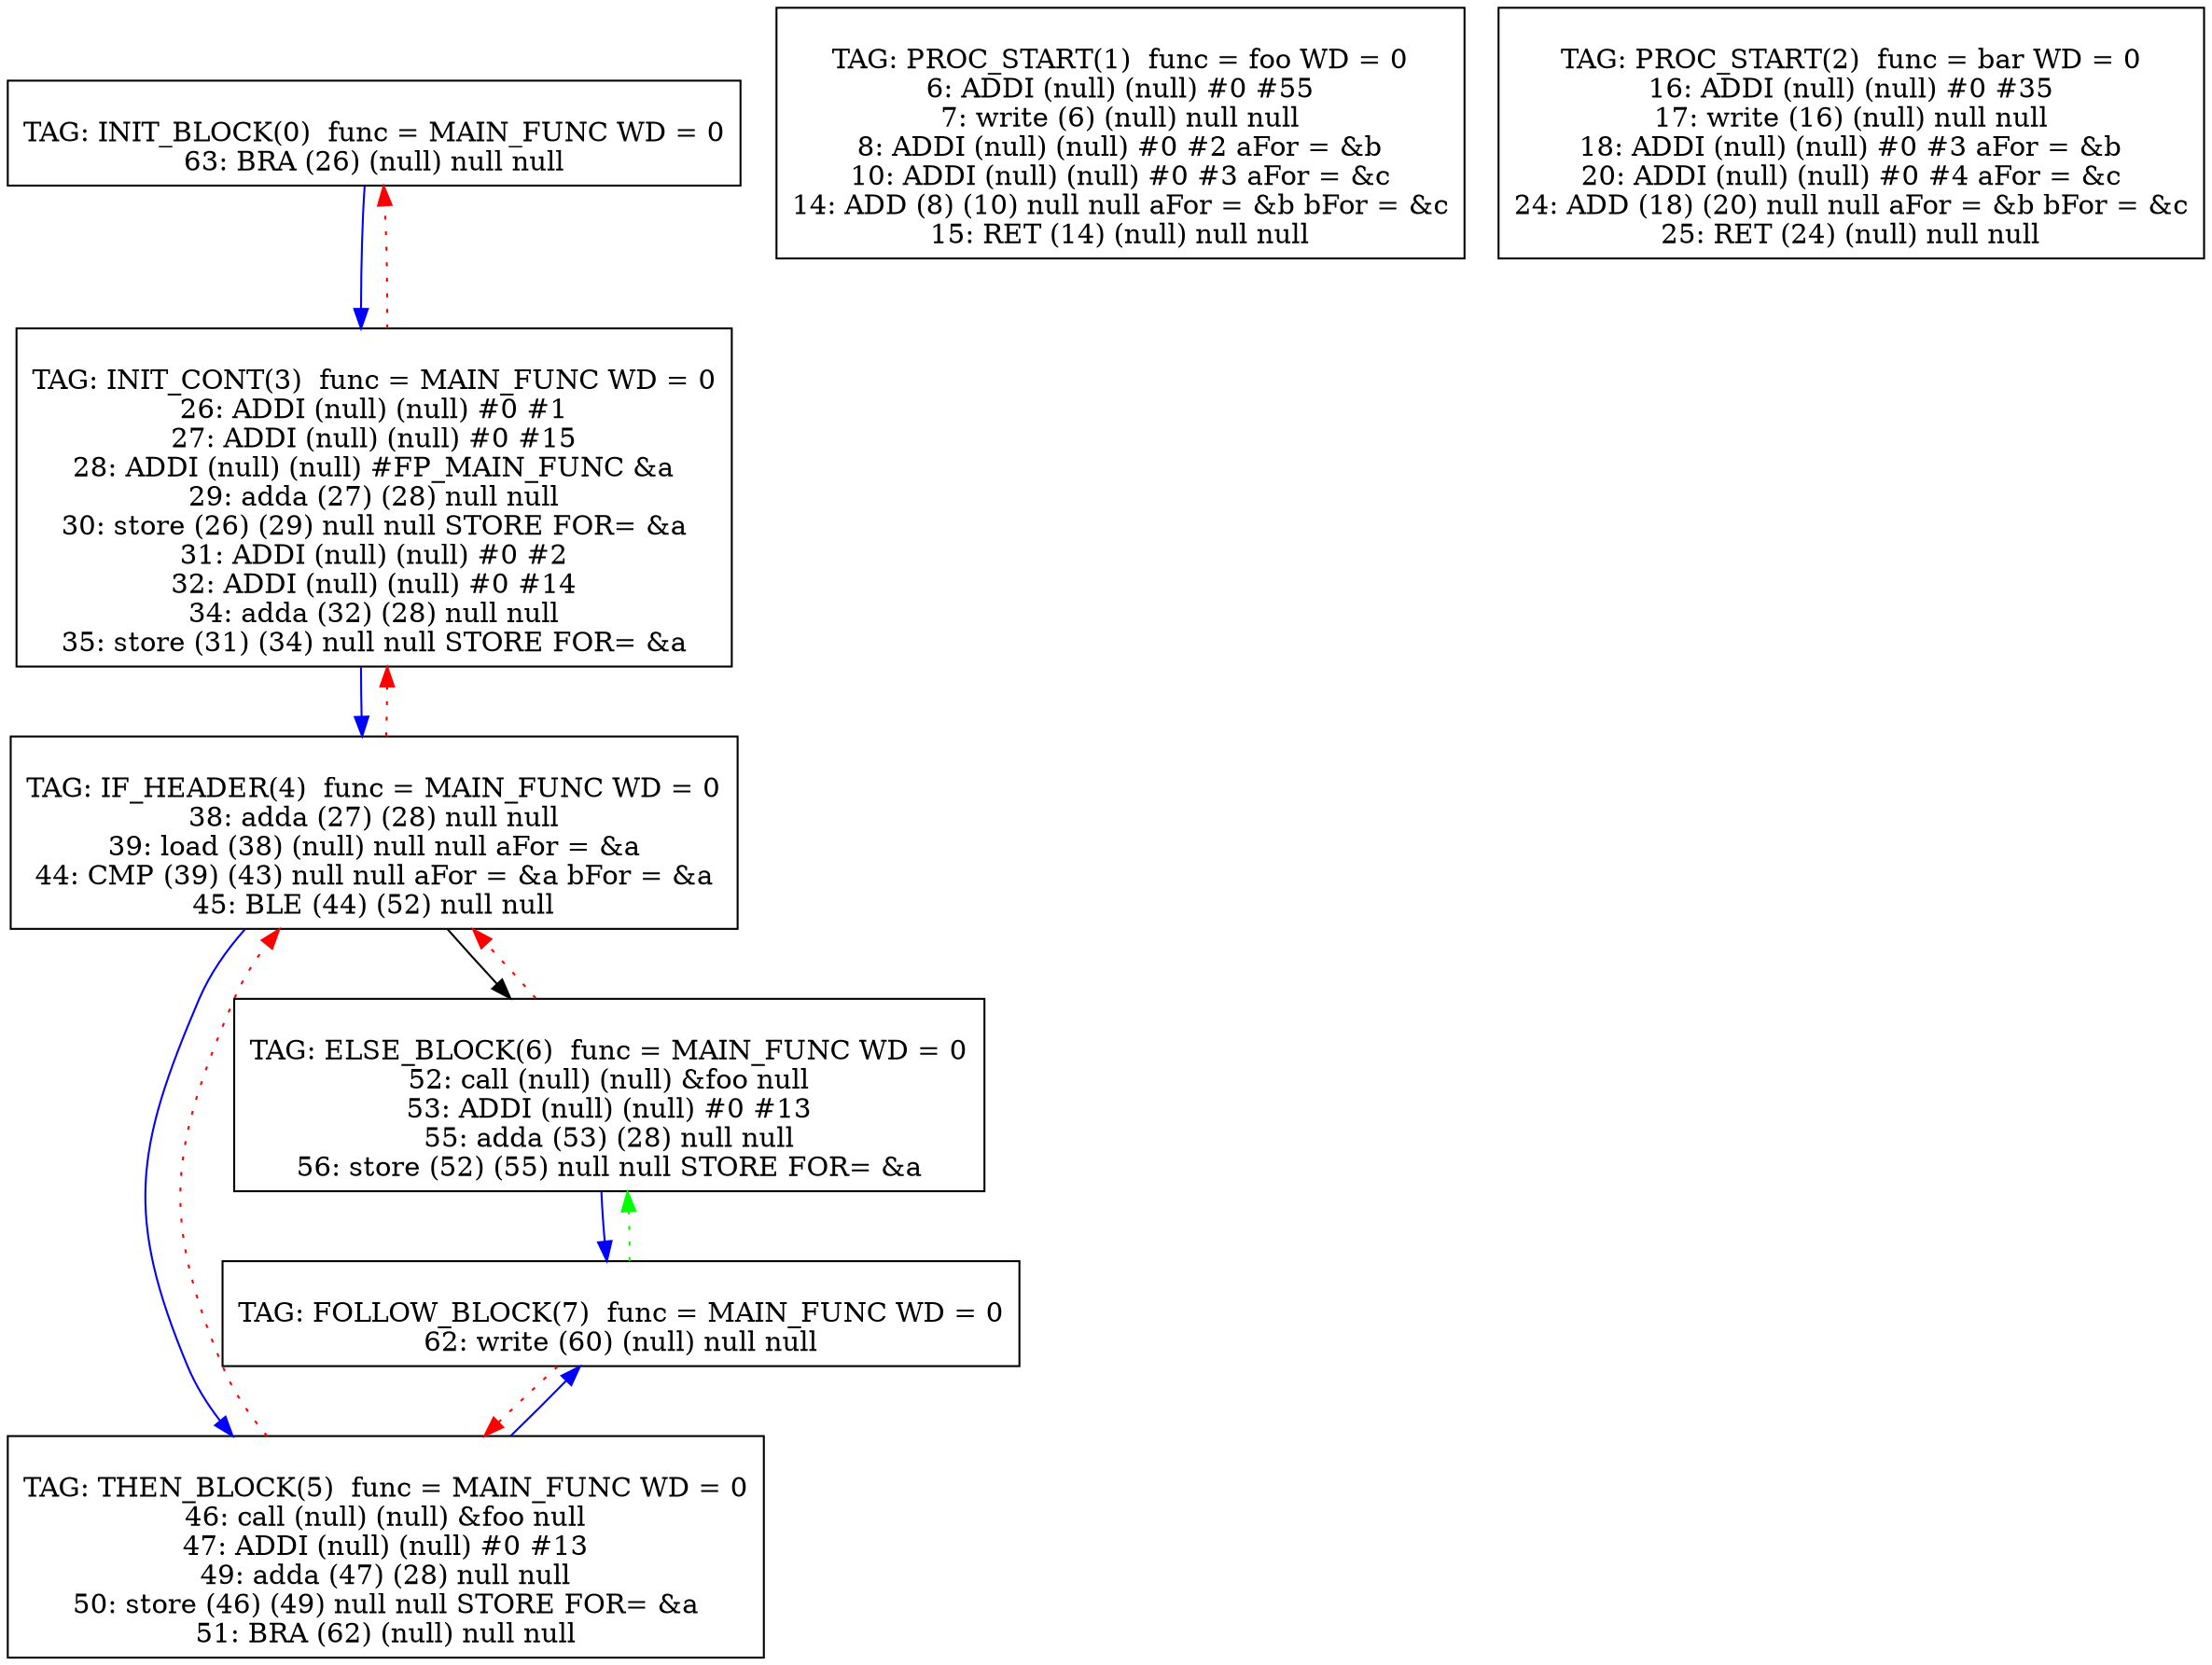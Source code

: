 digraph {
0[label="
TAG: INIT_BLOCK(0)  func = MAIN_FUNC WD = 0
63: BRA (26) (null) null null
"];
0[shape=box];
0 -> 3[color=blue]
1[label="
TAG: PROC_START(1)  func = foo WD = 0
6: ADDI (null) (null) #0 #55
7: write (6) (null) null null
8: ADDI (null) (null) #0 #2 aFor = &b
10: ADDI (null) (null) #0 #3 aFor = &c
14: ADD (8) (10) null null aFor = &b bFor = &c
15: RET (14) (null) null null
"];
1[shape=box];
2[label="
TAG: PROC_START(2)  func = bar WD = 0
16: ADDI (null) (null) #0 #35
17: write (16) (null) null null
18: ADDI (null) (null) #0 #3 aFor = &b
20: ADDI (null) (null) #0 #4 aFor = &c
24: ADD (18) (20) null null aFor = &b bFor = &c
25: RET (24) (null) null null
"];
2[shape=box];
3[label="
TAG: INIT_CONT(3)  func = MAIN_FUNC WD = 0
26: ADDI (null) (null) #0 #1
27: ADDI (null) (null) #0 #15
28: ADDI (null) (null) #FP_MAIN_FUNC &a
29: adda (27) (28) null null
30: store (26) (29) null null STORE FOR= &a
31: ADDI (null) (null) #0 #2
32: ADDI (null) (null) #0 #14
34: adda (32) (28) null null
35: store (31) (34) null null STORE FOR= &a
"];
3[shape=box];
3 -> 4[color=blue]
3 -> 0[color=red][style=dotted]
4[label="
TAG: IF_HEADER(4)  func = MAIN_FUNC WD = 0
38: adda (27) (28) null null
39: load (38) (null) null null aFor = &a
44: CMP (39) (43) null null aFor = &a bFor = &a
45: BLE (44) (52) null null
"];
4[shape=box];
4 -> 5[color=blue]
4 -> 6[color=black]
4 -> 3[color=red][style=dotted]
5[label="
TAG: THEN_BLOCK(5)  func = MAIN_FUNC WD = 0
46: call (null) (null) &foo null
47: ADDI (null) (null) #0 #13
49: adda (47) (28) null null
50: store (46) (49) null null STORE FOR= &a
51: BRA (62) (null) null null
"];
5[shape=box];
5 -> 7[color=blue]
5 -> 4[color=red][style=dotted]
6[label="
TAG: ELSE_BLOCK(6)  func = MAIN_FUNC WD = 0
52: call (null) (null) &foo null
53: ADDI (null) (null) #0 #13
55: adda (53) (28) null null
56: store (52) (55) null null STORE FOR= &a
"];
6[shape=box];
6 -> 7[color=blue]
6 -> 4[color=red][style=dotted]
7[label="
TAG: FOLLOW_BLOCK(7)  func = MAIN_FUNC WD = 0
62: write (60) (null) null null
"];
7[shape=box];
7 -> 5[color=red][style=dotted]
7 -> 6[color=green][style=dotted]
}